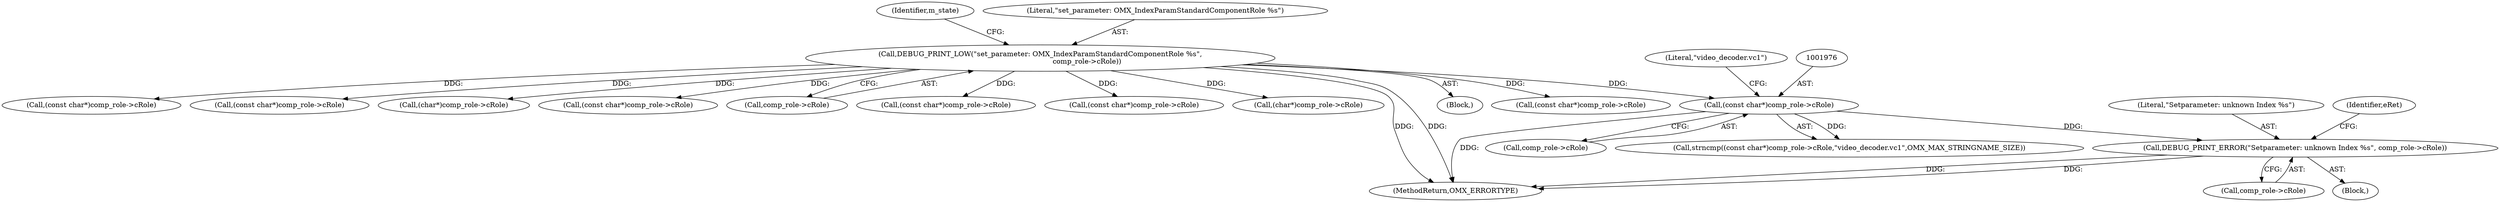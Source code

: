 digraph "0_Android_46e305be6e670a5a0041b0b4861122a0f1aabefa_2@pointer" {
"1001991" [label="(Call,DEBUG_PRINT_ERROR(\"Setparameter: unknown Index %s\", comp_role->cRole))"];
"1001975" [label="(Call,(const char*)comp_role->cRole)"];
"1001693" [label="(Call,DEBUG_PRINT_LOW(\"set_parameter: OMX_IndexParamStandardComponentRole %s\",\n                                          comp_role->cRole))"];
"1001993" [label="(Call,comp_role->cRole)"];
"1001991" [label="(Call,DEBUG_PRINT_ERROR(\"Setparameter: unknown Index %s\", comp_role->cRole))"];
"1001683" [label="(Block,)"];
"1001992" [label="(Literal,\"Setparameter: unknown Index %s\")"];
"1001693" [label="(Call,DEBUG_PRINT_LOW(\"set_parameter: OMX_IndexParamStandardComponentRole %s\",\n                                          comp_role->cRole))"];
"1001877" [label="(Call,(const char*)comp_role->cRole)"];
"1001997" [label="(Identifier,eRet)"];
"1002059" [label="(Call,(const char*)comp_role->cRole)"];
"1001977" [label="(Call,comp_role->cRole)"];
"1002013" [label="(Call,(const char*)comp_role->cRole)"];
"1001975" [label="(Call,(const char*)comp_role->cRole)"];
"1001990" [label="(Block,)"];
"1001766" [label="(Call,(char*)comp_role->cRole)"];
"1001930" [label="(Call,(const char*)comp_role->cRole)"];
"1001695" [label="(Call,comp_role->cRole)"];
"1001840" [label="(Call,(const char*)comp_role->cRole)"];
"1001701" [label="(Identifier,m_state)"];
"1001803" [label="(Call,(const char*)comp_role->cRole)"];
"1001694" [label="(Literal,\"set_parameter: OMX_IndexParamStandardComponentRole %s\")"];
"1001974" [label="(Call,strncmp((const char*)comp_role->cRole,\"video_decoder.vc1\",OMX_MAX_STRINGNAME_SIZE))"];
"1001980" [label="(Literal,\"video_decoder.vc1\")"];
"1001729" [label="(Call,(char*)comp_role->cRole)"];
"1003158" [label="(MethodReturn,OMX_ERRORTYPE)"];
"1001991" -> "1001990"  [label="AST: "];
"1001991" -> "1001993"  [label="CFG: "];
"1001992" -> "1001991"  [label="AST: "];
"1001993" -> "1001991"  [label="AST: "];
"1001997" -> "1001991"  [label="CFG: "];
"1001991" -> "1003158"  [label="DDG: "];
"1001991" -> "1003158"  [label="DDG: "];
"1001975" -> "1001991"  [label="DDG: "];
"1001975" -> "1001974"  [label="AST: "];
"1001975" -> "1001977"  [label="CFG: "];
"1001976" -> "1001975"  [label="AST: "];
"1001977" -> "1001975"  [label="AST: "];
"1001980" -> "1001975"  [label="CFG: "];
"1001975" -> "1003158"  [label="DDG: "];
"1001975" -> "1001974"  [label="DDG: "];
"1001693" -> "1001975"  [label="DDG: "];
"1001693" -> "1001683"  [label="AST: "];
"1001693" -> "1001695"  [label="CFG: "];
"1001694" -> "1001693"  [label="AST: "];
"1001695" -> "1001693"  [label="AST: "];
"1001701" -> "1001693"  [label="CFG: "];
"1001693" -> "1003158"  [label="DDG: "];
"1001693" -> "1003158"  [label="DDG: "];
"1001693" -> "1001729"  [label="DDG: "];
"1001693" -> "1001766"  [label="DDG: "];
"1001693" -> "1001803"  [label="DDG: "];
"1001693" -> "1001840"  [label="DDG: "];
"1001693" -> "1001877"  [label="DDG: "];
"1001693" -> "1001930"  [label="DDG: "];
"1001693" -> "1002013"  [label="DDG: "];
"1001693" -> "1002059"  [label="DDG: "];
}
